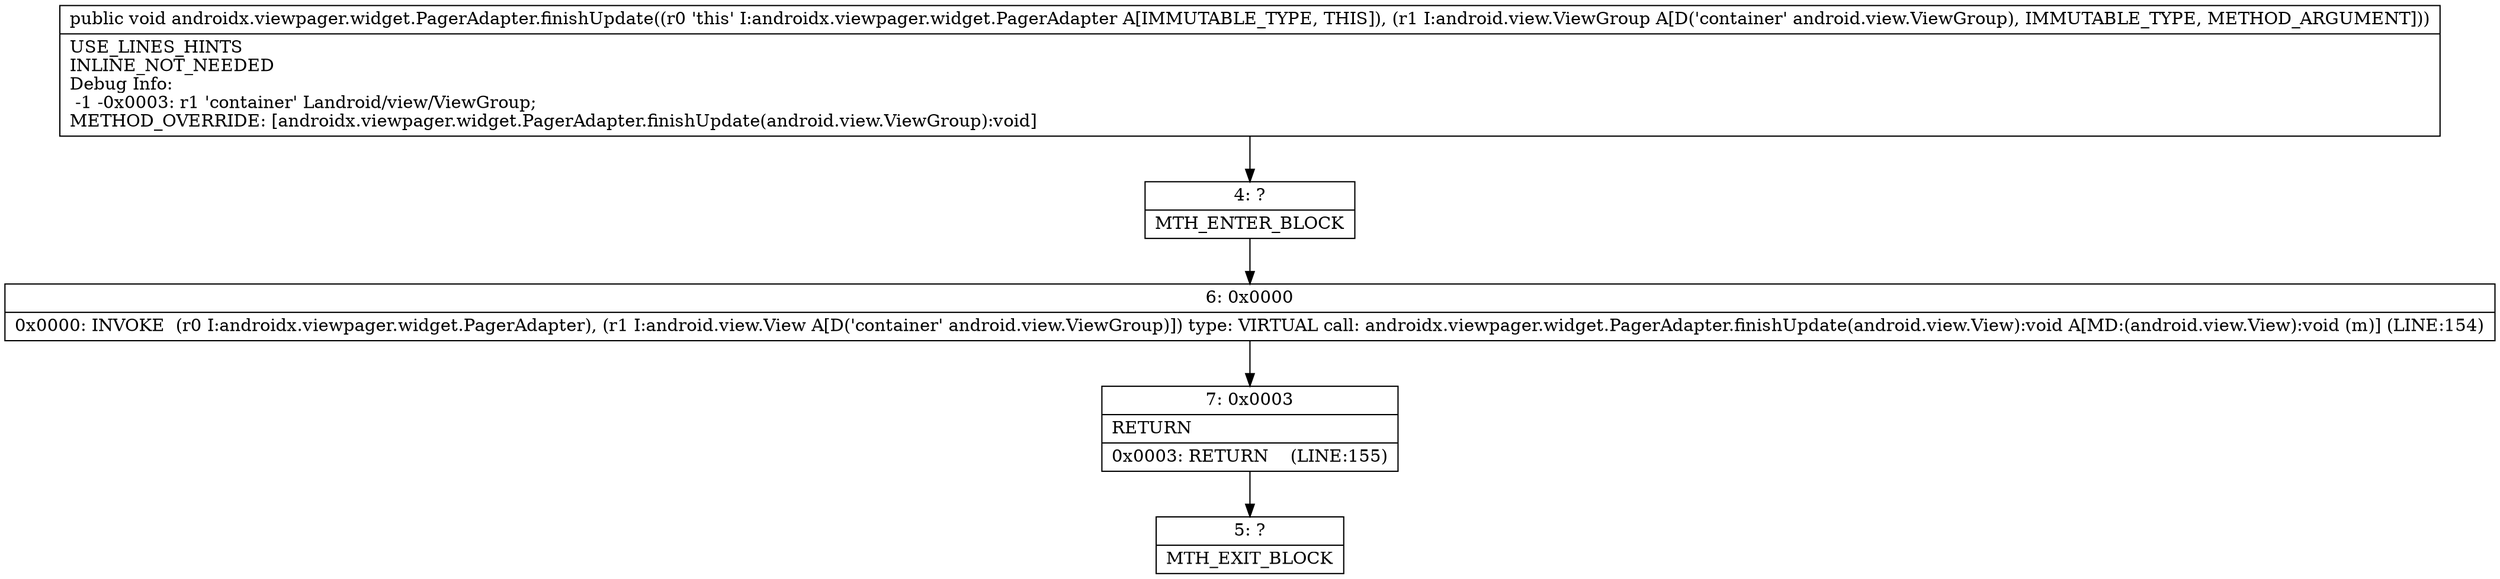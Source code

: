 digraph "CFG forandroidx.viewpager.widget.PagerAdapter.finishUpdate(Landroid\/view\/ViewGroup;)V" {
Node_4 [shape=record,label="{4\:\ ?|MTH_ENTER_BLOCK\l}"];
Node_6 [shape=record,label="{6\:\ 0x0000|0x0000: INVOKE  (r0 I:androidx.viewpager.widget.PagerAdapter), (r1 I:android.view.View A[D('container' android.view.ViewGroup)]) type: VIRTUAL call: androidx.viewpager.widget.PagerAdapter.finishUpdate(android.view.View):void A[MD:(android.view.View):void (m)] (LINE:154)\l}"];
Node_7 [shape=record,label="{7\:\ 0x0003|RETURN\l|0x0003: RETURN    (LINE:155)\l}"];
Node_5 [shape=record,label="{5\:\ ?|MTH_EXIT_BLOCK\l}"];
MethodNode[shape=record,label="{public void androidx.viewpager.widget.PagerAdapter.finishUpdate((r0 'this' I:androidx.viewpager.widget.PagerAdapter A[IMMUTABLE_TYPE, THIS]), (r1 I:android.view.ViewGroup A[D('container' android.view.ViewGroup), IMMUTABLE_TYPE, METHOD_ARGUMENT]))  | USE_LINES_HINTS\lINLINE_NOT_NEEDED\lDebug Info:\l  \-1 \-0x0003: r1 'container' Landroid\/view\/ViewGroup;\lMETHOD_OVERRIDE: [androidx.viewpager.widget.PagerAdapter.finishUpdate(android.view.ViewGroup):void]\l}"];
MethodNode -> Node_4;Node_4 -> Node_6;
Node_6 -> Node_7;
Node_7 -> Node_5;
}

